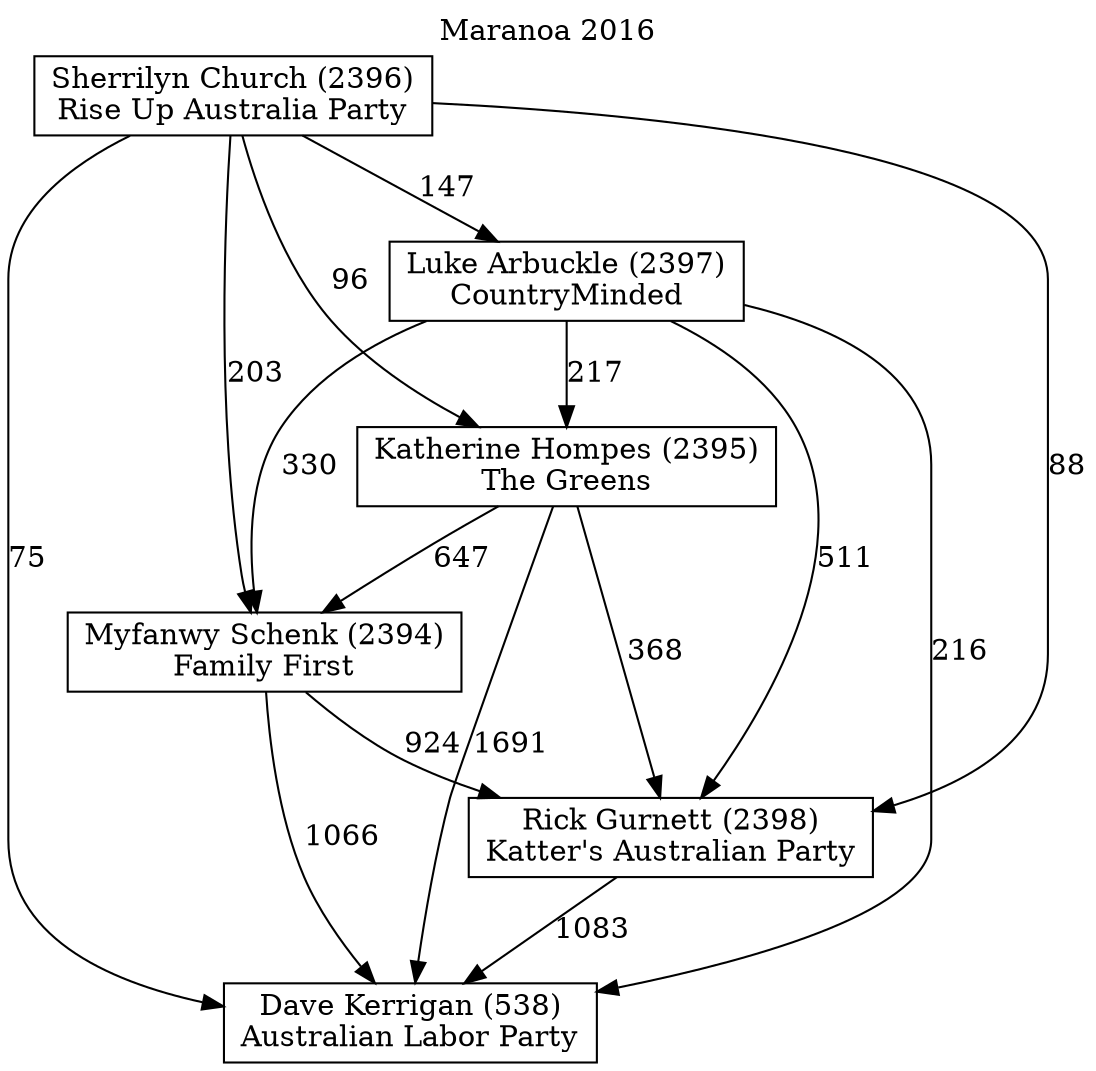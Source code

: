 // House preference flow
digraph "Dave Kerrigan (538)_Maranoa_2016" {
	graph [label="Maranoa 2016" labelloc=t mclimit=10]
	node [shape=box]
	"Sherrilyn Church (2396)" [label="Sherrilyn Church (2396)
Rise Up Australia Party"]
	"Rick Gurnett (2398)" [label="Rick Gurnett (2398)
Katter's Australian Party"]
	"Myfanwy Schenk (2394)" [label="Myfanwy Schenk (2394)
Family First"]
	"Katherine Hompes (2395)" [label="Katherine Hompes (2395)
The Greens"]
	"Luke Arbuckle (2397)" [label="Luke Arbuckle (2397)
CountryMinded"]
	"Dave Kerrigan (538)" [label="Dave Kerrigan (538)
Australian Labor Party"]
	"Luke Arbuckle (2397)" -> "Myfanwy Schenk (2394)" [label=330]
	"Sherrilyn Church (2396)" -> "Rick Gurnett (2398)" [label=88]
	"Luke Arbuckle (2397)" -> "Rick Gurnett (2398)" [label=511]
	"Rick Gurnett (2398)" -> "Dave Kerrigan (538)" [label=1083]
	"Myfanwy Schenk (2394)" -> "Dave Kerrigan (538)" [label=1066]
	"Sherrilyn Church (2396)" -> "Myfanwy Schenk (2394)" [label=203]
	"Katherine Hompes (2395)" -> "Rick Gurnett (2398)" [label=368]
	"Katherine Hompes (2395)" -> "Myfanwy Schenk (2394)" [label=647]
	"Katherine Hompes (2395)" -> "Dave Kerrigan (538)" [label=1691]
	"Myfanwy Schenk (2394)" -> "Rick Gurnett (2398)" [label=924]
	"Sherrilyn Church (2396)" -> "Katherine Hompes (2395)" [label=96]
	"Sherrilyn Church (2396)" -> "Luke Arbuckle (2397)" [label=147]
	"Sherrilyn Church (2396)" -> "Dave Kerrigan (538)" [label=75]
	"Luke Arbuckle (2397)" -> "Dave Kerrigan (538)" [label=216]
	"Luke Arbuckle (2397)" -> "Katherine Hompes (2395)" [label=217]
}
